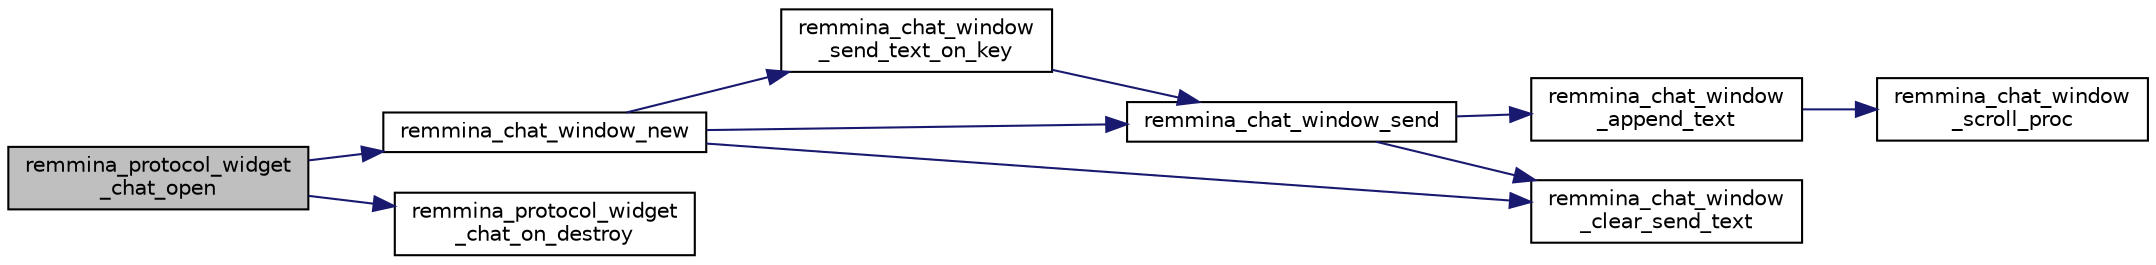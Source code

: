 digraph "remmina_protocol_widget_chat_open"
{
  edge [fontname="Helvetica",fontsize="10",labelfontname="Helvetica",labelfontsize="10"];
  node [fontname="Helvetica",fontsize="10",shape=record];
  rankdir="LR";
  Node724 [label="remmina_protocol_widget\l_chat_open",height=0.2,width=0.4,color="black", fillcolor="grey75", style="filled", fontcolor="black"];
  Node724 -> Node725 [color="midnightblue",fontsize="10",style="solid",fontname="Helvetica"];
  Node725 [label="remmina_chat_window_new",height=0.2,width=0.4,color="black", fillcolor="white", style="filled",URL="$remmina__chat__window_8c.html#a5e4fa655fddf361fed13bbd759bea24f"];
  Node725 -> Node726 [color="midnightblue",fontsize="10",style="solid",fontname="Helvetica"];
  Node726 [label="remmina_chat_window\l_send_text_on_key",height=0.2,width=0.4,color="black", fillcolor="white", style="filled",URL="$remmina__chat__window_8c.html#a55ac61e450ce6d37e57fcb5ac3ed507a"];
  Node726 -> Node727 [color="midnightblue",fontsize="10",style="solid",fontname="Helvetica"];
  Node727 [label="remmina_chat_window_send",height=0.2,width=0.4,color="black", fillcolor="white", style="filled",URL="$remmina__chat__window_8c.html#a62d706863c048c8ddb580786c6abcf50"];
  Node727 -> Node728 [color="midnightblue",fontsize="10",style="solid",fontname="Helvetica"];
  Node728 [label="remmina_chat_window\l_append_text",height=0.2,width=0.4,color="black", fillcolor="white", style="filled",URL="$remmina__chat__window_8c.html#adfffc86df4856aabe2593de07742985f"];
  Node728 -> Node729 [color="midnightblue",fontsize="10",style="solid",fontname="Helvetica"];
  Node729 [label="remmina_chat_window\l_scroll_proc",height=0.2,width=0.4,color="black", fillcolor="white", style="filled",URL="$remmina__chat__window_8c.html#a2a4bc3ded8ebf89c8f60d9b565fe2d70"];
  Node727 -> Node730 [color="midnightblue",fontsize="10",style="solid",fontname="Helvetica"];
  Node730 [label="remmina_chat_window\l_clear_send_text",height=0.2,width=0.4,color="black", fillcolor="white", style="filled",URL="$remmina__chat__window_8c.html#a4372d0db2832db8ed190390580f1dd1e"];
  Node725 -> Node727 [color="midnightblue",fontsize="10",style="solid",fontname="Helvetica"];
  Node725 -> Node730 [color="midnightblue",fontsize="10",style="solid",fontname="Helvetica"];
  Node724 -> Node731 [color="midnightblue",fontsize="10",style="solid",fontname="Helvetica"];
  Node731 [label="remmina_protocol_widget\l_chat_on_destroy",height=0.2,width=0.4,color="black", fillcolor="white", style="filled",URL="$remmina__protocol__widget_8c.html#a04f0a11e50cdbd98ab80984fd5aca16d"];
}

